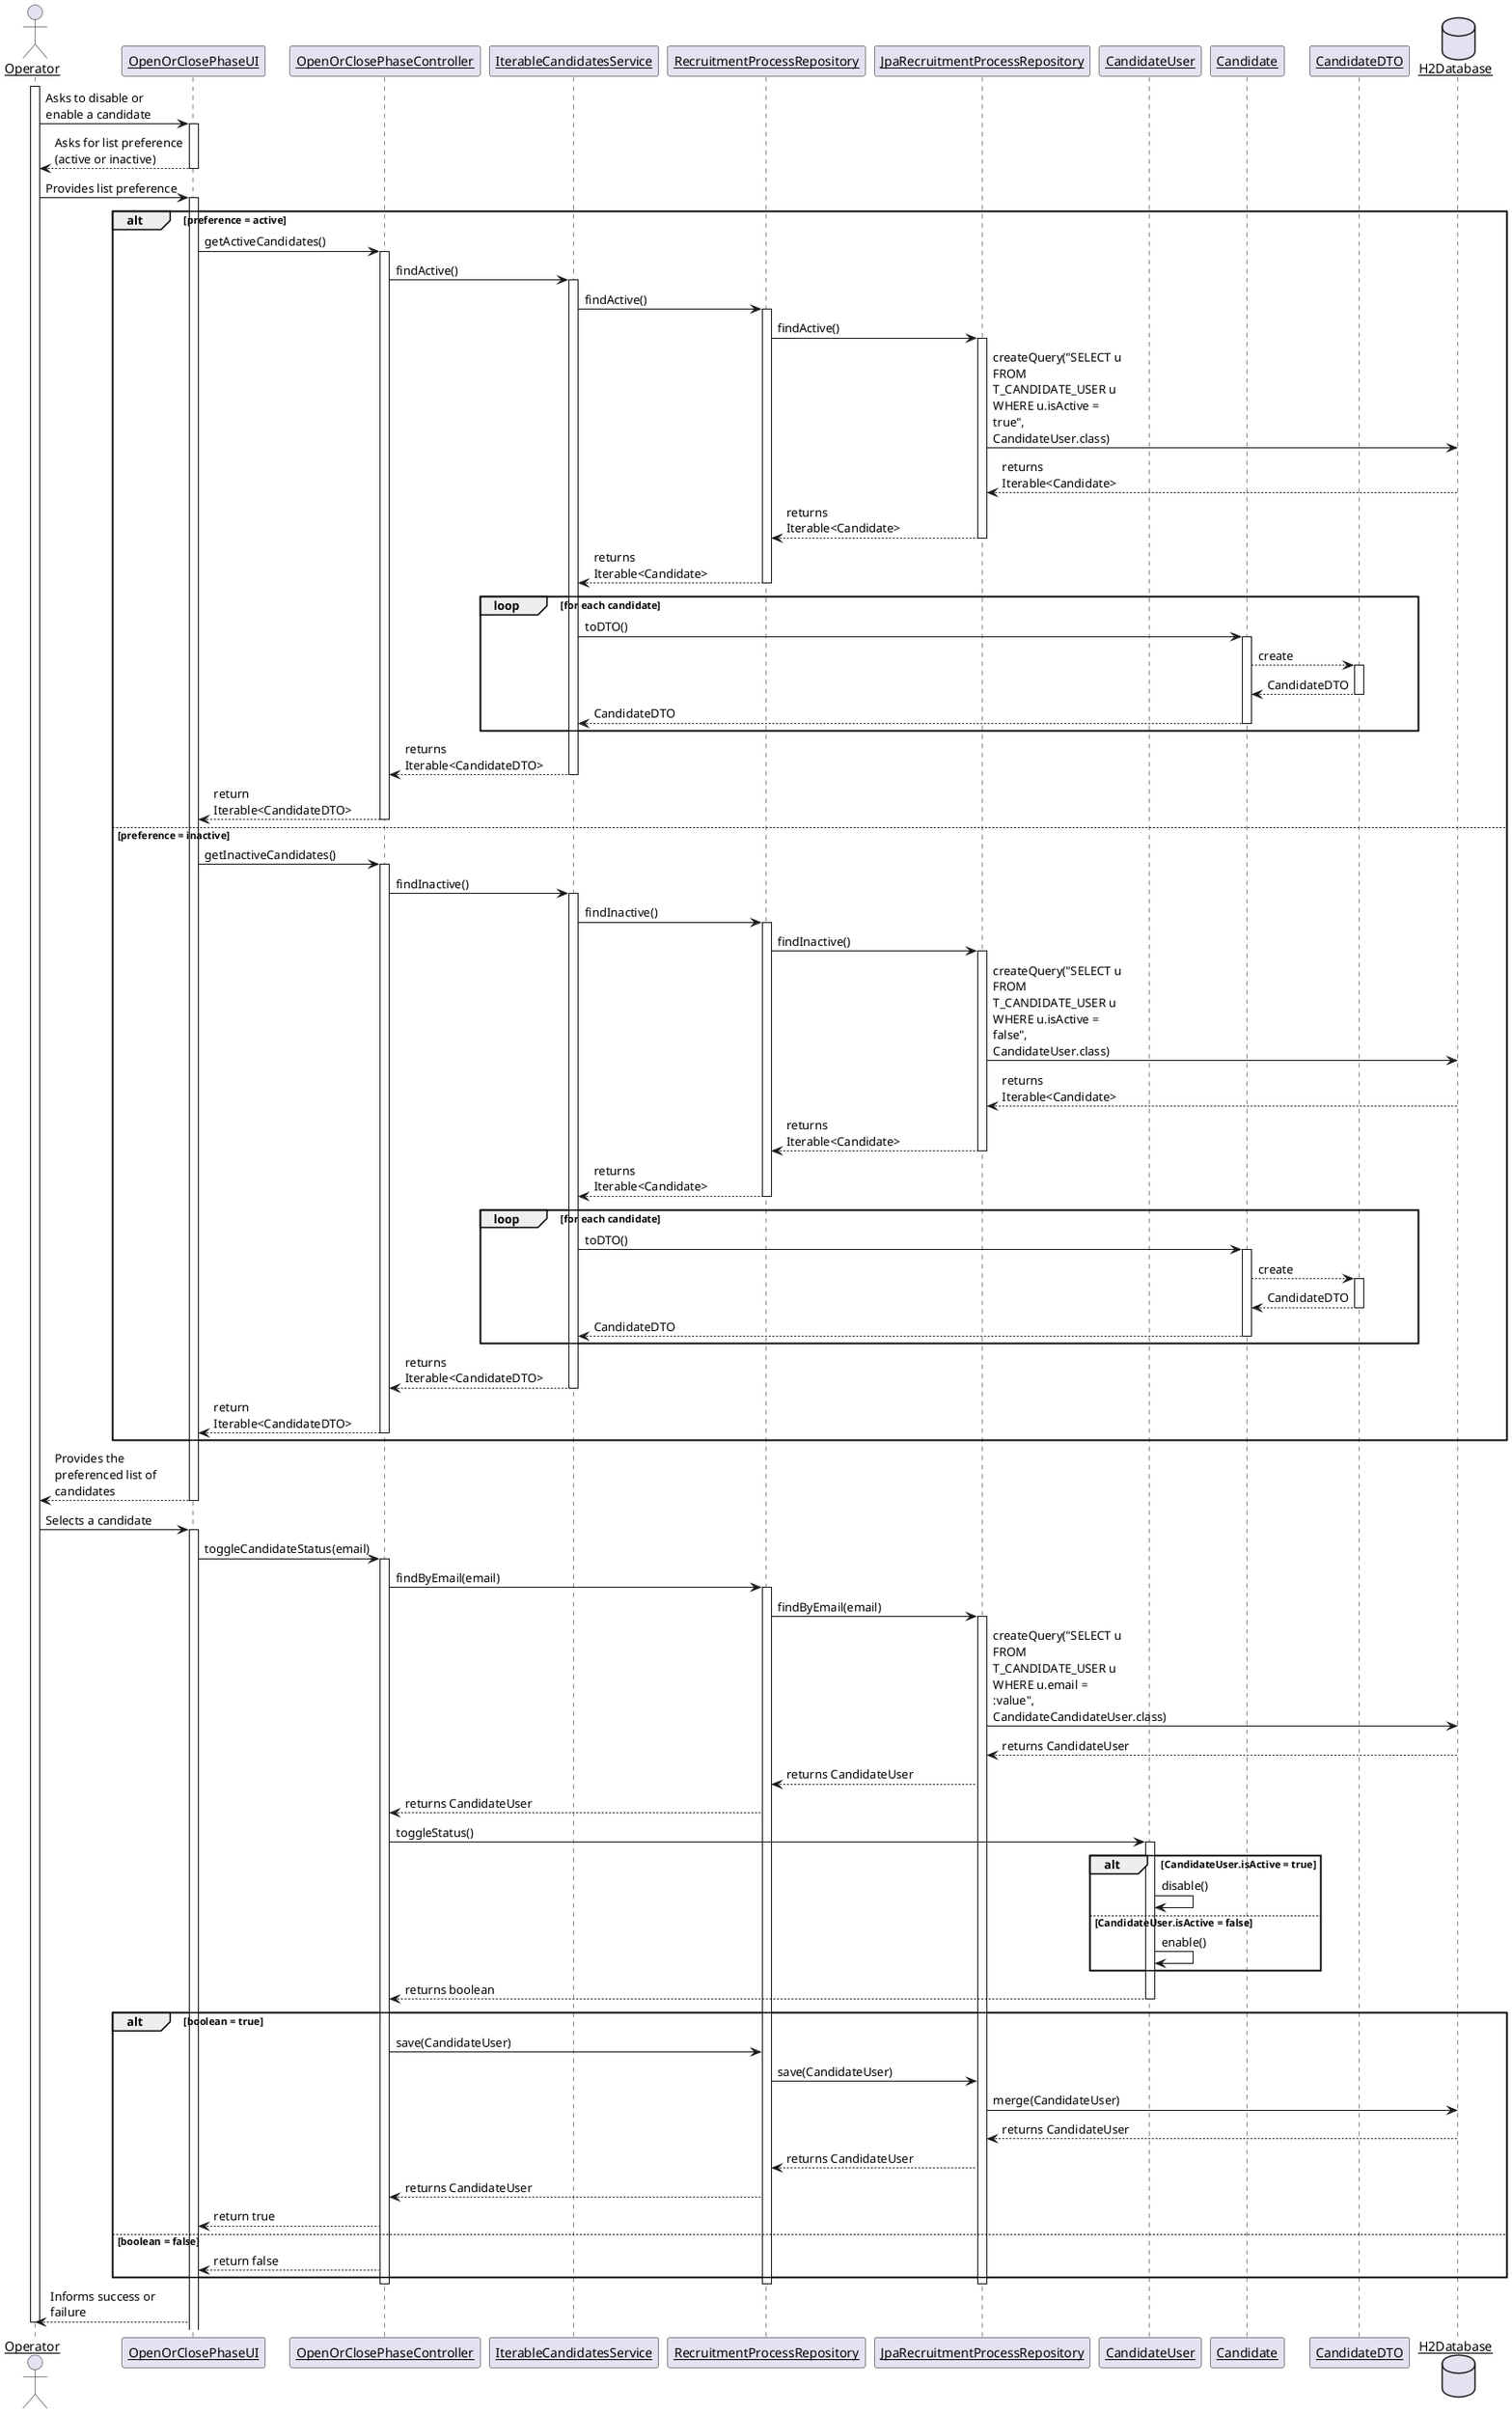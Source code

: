 @startuml
skinparam linetype ortho
skinparam maxmessagesize 150
skinparam sequenceParticipant underline

actor "Operator" as OP

participant "OpenOrClosePhaseUI" as UI
participant "OpenOrClosePhaseController" as C
participant "IterableCandidatesService" as S
participant "RecruitmentProcessRepository" as R
participant "JpaRecruitmentProcessRepository" as RJPA
participant "CandidateUser" as U
participant "Candidate" as CD
participant "CandidateDTO" as DTO
database "H2Database" as DB

activate OP
OP -> UI : Asks to disable or enable a candidate
activate UI
UI --> OP : Asks for list preference (active or inactive)
deactivate UI

OP -> UI : Provides list preference
activate UI
alt preference = active
    UI -> C : getActiveCandidates()
    activate C
    C -> S : findActive()
    activate S
    S -> R : findActive()
    activate R
    R -> RJPA : findActive()
    activate RJPA
    RJPA -> DB : createQuery("SELECT u FROM T_CANDIDATE_USER u WHERE u.isActive = true", CandidateUser.class)
    DB --> RJPA : returns Iterable<Candidate>
    RJPA --> R : returns Iterable<Candidate>
    deactivate RJPA
    R --> S : returns Iterable<Candidate>
    deactivate R
    loop for each candidate
        S -> CD: toDTO()
        activate CD
        CD --> DTO: create
        activate DTO
        CD <-- DTO: CandidateDTO
        deactivate DTO
        S <-- CD: CandidateDTO
        deactivate CD
    end
    S --> C : returns Iterable<CandidateDTO>
    deactivate S
    C --> UI : return Iterable<CandidateDTO>
    deactivate C
else preference = inactive
    UI -> C : getInactiveCandidates()
    activate C
    C -> S : findInactive()
    activate S
    S -> R : findInactive()
    activate R
    R -> RJPA : findInactive()
    activate RJPA
    RJPA -> DB : createQuery("SELECT u FROM T_CANDIDATE_USER u WHERE u.isActive = false", CandidateUser.class)
    DB --> RJPA : returns Iterable<Candidate>
    RJPA --> R : returns Iterable<Candidate>
    deactivate RJPA
    R --> S : returns Iterable<Candidate>
    deactivate R
    loop for each candidate
        S -> CD: toDTO()
        activate CD
        CD --> DTO: create
        activate DTO
        CD <-- DTO: CandidateDTO
        deactivate DTO
        S <-- CD: CandidateDTO
        deactivate CD
    end
    S --> C : returns Iterable<CandidateDTO>
    deactivate S
    C --> UI : return Iterable<CandidateDTO>
    deactivate C
end
UI --> OP : Provides the preferenced list of candidates
deactivate UI

OP -> UI : Selects a candidate
activate UI
UI -> C : toggleCandidateStatus(email)
activate C
C -> R : findByEmail(email)
activate R
R -> RJPA : findByEmail(email)
activate RJPA
RJPA -> DB : createQuery("SELECT u FROM T_CANDIDATE_USER u WHERE u.email = :value", CandidateCandidateUser.class)
DB --> RJPA : returns CandidateUser
RJPA --> R : returns CandidateUser
R --> C : returns CandidateUser
C -> U : toggleStatus()
activate U
alt CandidateUser.isActive = true
    U -> U : disable()
else CandidateUser.isActive = false
    U -> U : enable()
end
U --> C : returns boolean
deactivate U
alt boolean = true
    C -> R : save(CandidateUser)
    R -> RJPA : save(CandidateUser)
    RJPA -> DB : merge(CandidateUser)
    DB --> RJPA : returns CandidateUser
    RJPA --> R : returns CandidateUser
    R --> C : returns CandidateUser
    C --> UI : return true
else boolean = false
    C --> UI : return false
end
deactivate C
deactivate R
deactivate RJPA
deactivate U
UI --> OP : Informs success or failure
deactivate OP
@enduml